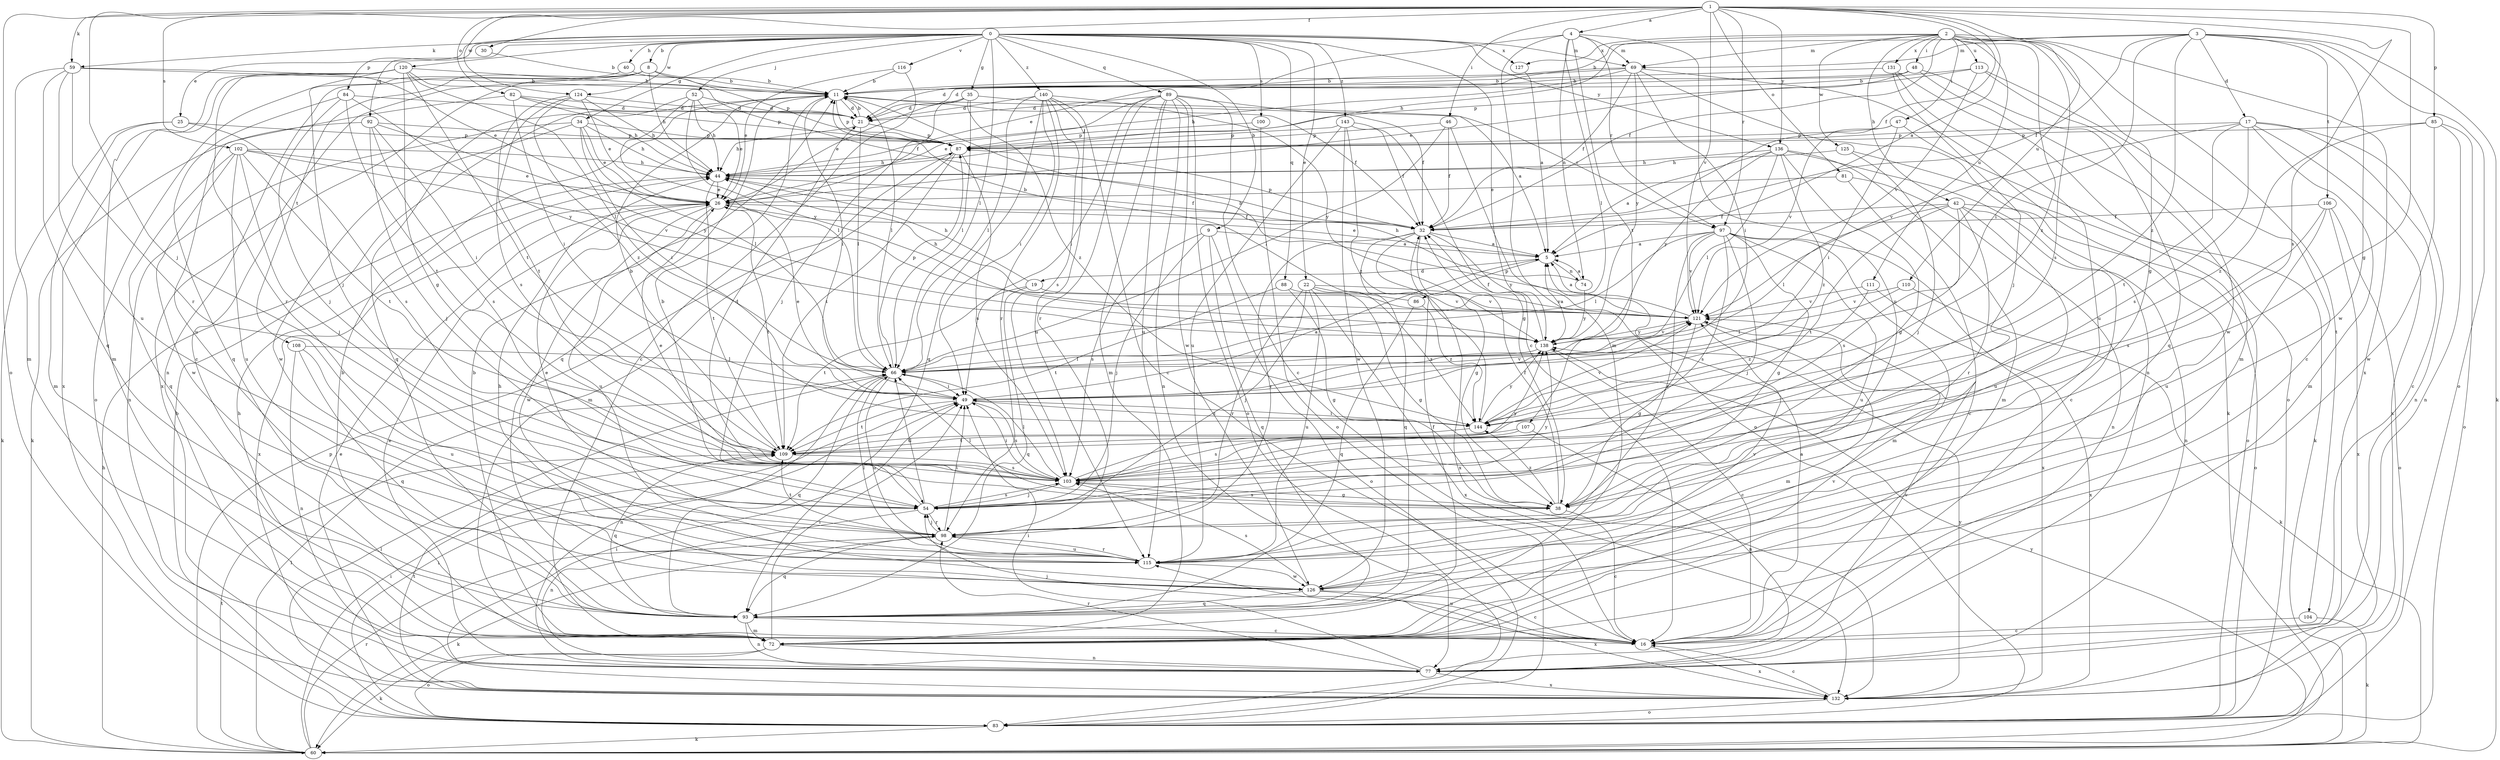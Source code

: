 strict digraph  {
0;
1;
2;
3;
4;
5;
8;
9;
11;
16;
17;
19;
21;
22;
25;
26;
30;
32;
34;
35;
38;
40;
42;
44;
46;
47;
48;
49;
52;
54;
59;
60;
66;
69;
72;
74;
77;
81;
82;
83;
84;
85;
86;
87;
88;
89;
92;
93;
97;
98;
100;
102;
103;
104;
106;
107;
108;
109;
110;
111;
113;
115;
116;
120;
121;
124;
125;
126;
127;
131;
132;
136;
138;
140;
143;
144;
0 -> 8  [label=b];
0 -> 9  [label=b];
0 -> 16  [label=c];
0 -> 22  [label=e];
0 -> 25  [label=e];
0 -> 34  [label=g];
0 -> 35  [label=g];
0 -> 40  [label=h];
0 -> 52  [label=j];
0 -> 59  [label=k];
0 -> 66  [label=l];
0 -> 69  [label=m];
0 -> 84  [label=p];
0 -> 88  [label=q];
0 -> 89  [label=q];
0 -> 92  [label=q];
0 -> 100  [label=s];
0 -> 116  [label=v];
0 -> 120  [label=v];
0 -> 124  [label=w];
0 -> 127  [label=x];
0 -> 136  [label=y];
0 -> 140  [label=z];
0 -> 143  [label=z];
1 -> 4  [label=a];
1 -> 5  [label=a];
1 -> 30  [label=f];
1 -> 32  [label=f];
1 -> 38  [label=g];
1 -> 46  [label=i];
1 -> 54  [label=j];
1 -> 59  [label=k];
1 -> 81  [label=o];
1 -> 82  [label=o];
1 -> 83  [label=o];
1 -> 85  [label=p];
1 -> 97  [label=r];
1 -> 102  [label=s];
1 -> 103  [label=s];
1 -> 110  [label=u];
1 -> 121  [label=v];
1 -> 124  [label=w];
1 -> 136  [label=y];
2 -> 32  [label=f];
2 -> 38  [label=g];
2 -> 42  [label=h];
2 -> 44  [label=h];
2 -> 47  [label=i];
2 -> 48  [label=i];
2 -> 69  [label=m];
2 -> 103  [label=s];
2 -> 104  [label=t];
2 -> 111  [label=u];
2 -> 113  [label=u];
2 -> 125  [label=w];
2 -> 127  [label=x];
2 -> 131  [label=x];
2 -> 132  [label=x];
2 -> 144  [label=z];
3 -> 11  [label=b];
3 -> 17  [label=d];
3 -> 32  [label=f];
3 -> 49  [label=i];
3 -> 60  [label=k];
3 -> 69  [label=m];
3 -> 83  [label=o];
3 -> 106  [label=t];
3 -> 126  [label=w];
3 -> 144  [label=z];
4 -> 26  [label=e];
4 -> 66  [label=l];
4 -> 69  [label=m];
4 -> 72  [label=m];
4 -> 74  [label=n];
4 -> 97  [label=r];
4 -> 107  [label=t];
4 -> 115  [label=u];
5 -> 19  [label=d];
5 -> 26  [label=e];
5 -> 74  [label=n];
5 -> 86  [label=p];
8 -> 11  [label=b];
8 -> 16  [label=c];
8 -> 44  [label=h];
8 -> 77  [label=n];
8 -> 87  [label=p];
8 -> 108  [label=t];
8 -> 132  [label=x];
9 -> 5  [label=a];
9 -> 54  [label=j];
9 -> 83  [label=o];
9 -> 93  [label=q];
9 -> 103  [label=s];
11 -> 21  [label=d];
11 -> 32  [label=f];
11 -> 49  [label=i];
11 -> 66  [label=l];
11 -> 87  [label=p];
11 -> 93  [label=q];
11 -> 97  [label=r];
16 -> 5  [label=a];
16 -> 11  [label=b];
16 -> 54  [label=j];
16 -> 115  [label=u];
16 -> 132  [label=x];
17 -> 16  [label=c];
17 -> 72  [label=m];
17 -> 77  [label=n];
17 -> 87  [label=p];
17 -> 103  [label=s];
17 -> 109  [label=t];
17 -> 121  [label=v];
17 -> 132  [label=x];
19 -> 44  [label=h];
19 -> 93  [label=q];
19 -> 109  [label=t];
19 -> 121  [label=v];
21 -> 11  [label=b];
21 -> 44  [label=h];
21 -> 66  [label=l];
21 -> 87  [label=p];
22 -> 38  [label=g];
22 -> 54  [label=j];
22 -> 98  [label=r];
22 -> 115  [label=u];
22 -> 121  [label=v];
22 -> 132  [label=x];
22 -> 144  [label=z];
25 -> 60  [label=k];
25 -> 72  [label=m];
25 -> 87  [label=p];
25 -> 103  [label=s];
26 -> 32  [label=f];
26 -> 109  [label=t];
26 -> 115  [label=u];
26 -> 126  [label=w];
26 -> 132  [label=x];
30 -> 11  [label=b];
32 -> 5  [label=a];
32 -> 38  [label=g];
32 -> 87  [label=p];
32 -> 93  [label=q];
32 -> 98  [label=r];
32 -> 132  [label=x];
32 -> 138  [label=y];
34 -> 26  [label=e];
34 -> 44  [label=h];
34 -> 49  [label=i];
34 -> 66  [label=l];
34 -> 77  [label=n];
34 -> 87  [label=p];
34 -> 126  [label=w];
35 -> 5  [label=a];
35 -> 21  [label=d];
35 -> 26  [label=e];
35 -> 54  [label=j];
35 -> 66  [label=l];
35 -> 144  [label=z];
38 -> 16  [label=c];
38 -> 32  [label=f];
38 -> 66  [label=l];
38 -> 103  [label=s];
38 -> 144  [label=z];
40 -> 11  [label=b];
40 -> 54  [label=j];
42 -> 32  [label=f];
42 -> 66  [label=l];
42 -> 77  [label=n];
42 -> 83  [label=o];
42 -> 98  [label=r];
42 -> 103  [label=s];
42 -> 109  [label=t];
42 -> 115  [label=u];
44 -> 26  [label=e];
44 -> 32  [label=f];
44 -> 109  [label=t];
46 -> 32  [label=f];
46 -> 66  [label=l];
46 -> 83  [label=o];
46 -> 87  [label=p];
47 -> 49  [label=i];
47 -> 60  [label=k];
47 -> 87  [label=p];
47 -> 121  [label=v];
48 -> 11  [label=b];
48 -> 21  [label=d];
48 -> 26  [label=e];
48 -> 72  [label=m];
48 -> 93  [label=q];
49 -> 5  [label=a];
49 -> 26  [label=e];
49 -> 103  [label=s];
49 -> 109  [label=t];
49 -> 121  [label=v];
49 -> 144  [label=z];
52 -> 21  [label=d];
52 -> 26  [label=e];
52 -> 44  [label=h];
52 -> 66  [label=l];
52 -> 93  [label=q];
52 -> 138  [label=y];
54 -> 11  [label=b];
54 -> 66  [label=l];
54 -> 77  [label=n];
54 -> 98  [label=r];
54 -> 103  [label=s];
54 -> 138  [label=y];
59 -> 11  [label=b];
59 -> 26  [label=e];
59 -> 72  [label=m];
59 -> 93  [label=q];
59 -> 98  [label=r];
59 -> 115  [label=u];
60 -> 44  [label=h];
60 -> 49  [label=i];
60 -> 66  [label=l];
60 -> 87  [label=p];
60 -> 98  [label=r];
60 -> 109  [label=t];
60 -> 138  [label=y];
66 -> 49  [label=i];
66 -> 77  [label=n];
66 -> 87  [label=p];
66 -> 93  [label=q];
66 -> 115  [label=u];
69 -> 11  [label=b];
69 -> 21  [label=d];
69 -> 32  [label=f];
69 -> 44  [label=h];
69 -> 49  [label=i];
69 -> 60  [label=k];
69 -> 77  [label=n];
69 -> 138  [label=y];
72 -> 11  [label=b];
72 -> 44  [label=h];
72 -> 49  [label=i];
72 -> 60  [label=k];
72 -> 77  [label=n];
72 -> 83  [label=o];
72 -> 121  [label=v];
74 -> 5  [label=a];
74 -> 44  [label=h];
74 -> 138  [label=y];
77 -> 26  [label=e];
77 -> 49  [label=i];
77 -> 98  [label=r];
77 -> 121  [label=v];
77 -> 132  [label=x];
81 -> 16  [label=c];
81 -> 26  [label=e];
81 -> 77  [label=n];
82 -> 21  [label=d];
82 -> 44  [label=h];
82 -> 49  [label=i];
82 -> 87  [label=p];
82 -> 115  [label=u];
83 -> 11  [label=b];
83 -> 49  [label=i];
83 -> 60  [label=k];
83 -> 66  [label=l];
84 -> 21  [label=d];
84 -> 54  [label=j];
84 -> 93  [label=q];
84 -> 109  [label=t];
84 -> 138  [label=y];
85 -> 77  [label=n];
85 -> 83  [label=o];
85 -> 87  [label=p];
85 -> 126  [label=w];
85 -> 144  [label=z];
86 -> 11  [label=b];
86 -> 93  [label=q];
86 -> 144  [label=z];
87 -> 44  [label=h];
87 -> 72  [label=m];
87 -> 103  [label=s];
87 -> 109  [label=t];
88 -> 38  [label=g];
88 -> 109  [label=t];
88 -> 121  [label=v];
89 -> 16  [label=c];
89 -> 21  [label=d];
89 -> 26  [label=e];
89 -> 32  [label=f];
89 -> 49  [label=i];
89 -> 72  [label=m];
89 -> 77  [label=n];
89 -> 83  [label=o];
89 -> 98  [label=r];
89 -> 115  [label=u];
89 -> 126  [label=w];
92 -> 49  [label=i];
92 -> 54  [label=j];
92 -> 60  [label=k];
92 -> 87  [label=p];
92 -> 103  [label=s];
92 -> 138  [label=y];
93 -> 16  [label=c];
93 -> 32  [label=f];
93 -> 72  [label=m];
93 -> 77  [label=n];
97 -> 5  [label=a];
97 -> 38  [label=g];
97 -> 54  [label=j];
97 -> 66  [label=l];
97 -> 72  [label=m];
97 -> 98  [label=r];
97 -> 103  [label=s];
97 -> 115  [label=u];
97 -> 121  [label=v];
97 -> 132  [label=x];
98 -> 26  [label=e];
98 -> 49  [label=i];
98 -> 54  [label=j];
98 -> 60  [label=k];
98 -> 93  [label=q];
98 -> 109  [label=t];
98 -> 115  [label=u];
100 -> 83  [label=o];
100 -> 87  [label=p];
102 -> 26  [label=e];
102 -> 44  [label=h];
102 -> 54  [label=j];
102 -> 93  [label=q];
102 -> 109  [label=t];
102 -> 115  [label=u];
102 -> 121  [label=v];
102 -> 126  [label=w];
103 -> 21  [label=d];
103 -> 26  [label=e];
103 -> 38  [label=g];
103 -> 49  [label=i];
103 -> 54  [label=j];
103 -> 66  [label=l];
103 -> 138  [label=y];
104 -> 16  [label=c];
104 -> 60  [label=k];
106 -> 32  [label=f];
106 -> 83  [label=o];
106 -> 103  [label=s];
106 -> 115  [label=u];
106 -> 132  [label=x];
107 -> 77  [label=n];
107 -> 103  [label=s];
107 -> 109  [label=t];
108 -> 66  [label=l];
108 -> 77  [label=n];
108 -> 93  [label=q];
108 -> 115  [label=u];
109 -> 11  [label=b];
109 -> 93  [label=q];
109 -> 103  [label=s];
110 -> 60  [label=k];
110 -> 66  [label=l];
110 -> 121  [label=v];
111 -> 121  [label=v];
111 -> 132  [label=x];
111 -> 144  [label=z];
113 -> 11  [label=b];
113 -> 16  [label=c];
113 -> 87  [label=p];
113 -> 121  [label=v];
113 -> 126  [label=w];
115 -> 66  [label=l];
115 -> 98  [label=r];
115 -> 126  [label=w];
116 -> 11  [label=b];
116 -> 16  [label=c];
116 -> 26  [label=e];
120 -> 11  [label=b];
120 -> 32  [label=f];
120 -> 38  [label=g];
120 -> 66  [label=l];
120 -> 72  [label=m];
120 -> 83  [label=o];
120 -> 98  [label=r];
120 -> 109  [label=t];
120 -> 132  [label=x];
121 -> 5  [label=a];
121 -> 11  [label=b];
121 -> 38  [label=g];
121 -> 44  [label=h];
121 -> 72  [label=m];
121 -> 138  [label=y];
124 -> 21  [label=d];
124 -> 26  [label=e];
124 -> 44  [label=h];
124 -> 103  [label=s];
124 -> 109  [label=t];
124 -> 144  [label=z];
125 -> 44  [label=h];
125 -> 54  [label=j];
125 -> 83  [label=o];
126 -> 16  [label=c];
126 -> 44  [label=h];
126 -> 93  [label=q];
126 -> 103  [label=s];
126 -> 121  [label=v];
126 -> 132  [label=x];
127 -> 5  [label=a];
131 -> 11  [label=b];
131 -> 54  [label=j];
131 -> 83  [label=o];
131 -> 115  [label=u];
132 -> 16  [label=c];
132 -> 26  [label=e];
132 -> 49  [label=i];
132 -> 83  [label=o];
132 -> 109  [label=t];
132 -> 138  [label=y];
136 -> 5  [label=a];
136 -> 16  [label=c];
136 -> 38  [label=g];
136 -> 44  [label=h];
136 -> 66  [label=l];
136 -> 72  [label=m];
136 -> 138  [label=y];
136 -> 144  [label=z];
138 -> 5  [label=a];
138 -> 16  [label=c];
138 -> 32  [label=f];
138 -> 66  [label=l];
138 -> 121  [label=v];
140 -> 16  [label=c];
140 -> 21  [label=d];
140 -> 49  [label=i];
140 -> 66  [label=l];
140 -> 93  [label=q];
140 -> 98  [label=r];
140 -> 103  [label=s];
140 -> 115  [label=u];
140 -> 138  [label=y];
143 -> 32  [label=f];
143 -> 38  [label=g];
143 -> 87  [label=p];
143 -> 115  [label=u];
143 -> 126  [label=w];
143 -> 144  [label=z];
144 -> 49  [label=i];
144 -> 109  [label=t];
144 -> 121  [label=v];
144 -> 138  [label=y];
}
